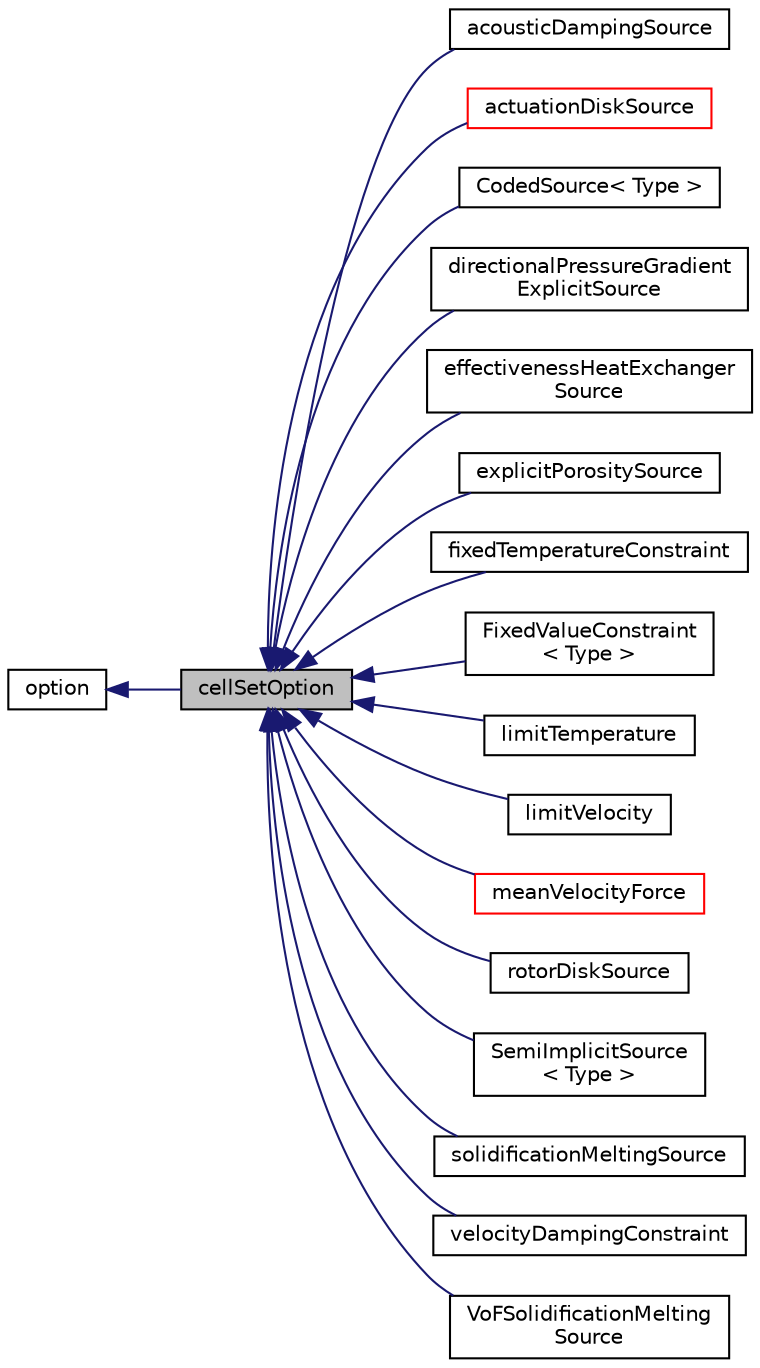 digraph "cellSetOption"
{
  bgcolor="transparent";
  edge [fontname="Helvetica",fontsize="10",labelfontname="Helvetica",labelfontsize="10"];
  node [fontname="Helvetica",fontsize="10",shape=record];
  rankdir="LR";
  Node1 [label="cellSetOption",height=0.2,width=0.4,color="black", fillcolor="grey75", style="filled" fontcolor="black"];
  Node2 -> Node1 [dir="back",color="midnightblue",fontsize="10",style="solid",fontname="Helvetica"];
  Node2 [label="option",height=0.2,width=0.4,color="black",URL="$classFoam_1_1fv_1_1option.html",tooltip="Finite volume options abstract base class. Provides a base set of controls, e.g.: ..."];
  Node1 -> Node3 [dir="back",color="midnightblue",fontsize="10",style="solid",fontname="Helvetica"];
  Node3 [label="acousticDampingSource",height=0.2,width=0.4,color="black",URL="$classFoam_1_1fv_1_1acousticDampingSource.html",tooltip="Acoustic damping source. "];
  Node1 -> Node4 [dir="back",color="midnightblue",fontsize="10",style="solid",fontname="Helvetica"];
  Node4 [label="actuationDiskSource",height=0.2,width=0.4,color="red",URL="$classFoam_1_1fv_1_1actuationDiskSource.html",tooltip="Actuation disk source. "];
  Node1 -> Node5 [dir="back",color="midnightblue",fontsize="10",style="solid",fontname="Helvetica"];
  Node5 [label="CodedSource\< Type \>",height=0.2,width=0.4,color="black",URL="$classFoam_1_1fv_1_1CodedSource.html"];
  Node1 -> Node6 [dir="back",color="midnightblue",fontsize="10",style="solid",fontname="Helvetica"];
  Node6 [label="directionalPressureGradient\lExplicitSource",height=0.2,width=0.4,color="black",URL="$classFoam_1_1fv_1_1directionalPressureGradientExplicitSource.html",tooltip="Creates an explicit pressure gradient source in such a way to deflect the flow towards an specific di..."];
  Node1 -> Node7 [dir="back",color="midnightblue",fontsize="10",style="solid",fontname="Helvetica"];
  Node7 [label="effectivenessHeatExchanger\lSource",height=0.2,width=0.4,color="black",URL="$classFoam_1_1fv_1_1effectivenessHeatExchangerSource.html",tooltip="Heat exchanger source model, in which the heat exchanger is defined as an energy source using a selec..."];
  Node1 -> Node8 [dir="back",color="midnightblue",fontsize="10",style="solid",fontname="Helvetica"];
  Node8 [label="explicitPorositySource",height=0.2,width=0.4,color="black",URL="$classFoam_1_1fv_1_1explicitPorositySource.html",tooltip="Explicit porosity source. "];
  Node1 -> Node9 [dir="back",color="midnightblue",fontsize="10",style="solid",fontname="Helvetica"];
  Node9 [label="fixedTemperatureConstraint",height=0.2,width=0.4,color="black",URL="$classFoam_1_1fv_1_1fixedTemperatureConstraint.html",tooltip="Fixed temperature equation constraint. "];
  Node1 -> Node10 [dir="back",color="midnightblue",fontsize="10",style="solid",fontname="Helvetica"];
  Node10 [label="FixedValueConstraint\l\< Type \>",height=0.2,width=0.4,color="black",URL="$classFoam_1_1fv_1_1FixedValueConstraint.html",tooltip="Constrain the field values within a specified region. "];
  Node1 -> Node11 [dir="back",color="midnightblue",fontsize="10",style="solid",fontname="Helvetica"];
  Node11 [label="limitTemperature",height=0.2,width=0.4,color="black",URL="$classFoam_1_1fv_1_1limitTemperature.html",tooltip="Correction for temperature to apply limits between minimum and maximum values. "];
  Node1 -> Node12 [dir="back",color="midnightblue",fontsize="10",style="solid",fontname="Helvetica"];
  Node12 [label="limitVelocity",height=0.2,width=0.4,color="black",URL="$classFoam_1_1fv_1_1limitVelocity.html",tooltip="Limits the maximum velocity magnitude to the specified max value. "];
  Node1 -> Node13 [dir="back",color="midnightblue",fontsize="10",style="solid",fontname="Helvetica"];
  Node13 [label="meanVelocityForce",height=0.2,width=0.4,color="red",URL="$classFoam_1_1fv_1_1meanVelocityForce.html",tooltip="Calculates and applies the force necessary to maintain the specified mean velocity. "];
  Node1 -> Node14 [dir="back",color="midnightblue",fontsize="10",style="solid",fontname="Helvetica"];
  Node14 [label="rotorDiskSource",height=0.2,width=0.4,color="black",URL="$classFoam_1_1fv_1_1rotorDiskSource.html",tooltip="Rotor disk source. "];
  Node1 -> Node15 [dir="back",color="midnightblue",fontsize="10",style="solid",fontname="Helvetica"];
  Node15 [label="SemiImplicitSource\l\< Type \>",height=0.2,width=0.4,color="black",URL="$classFoam_1_1fv_1_1SemiImplicitSource.html",tooltip="Semi-implicit source, described using an input dictionary. The injection rate coefficients are specif..."];
  Node1 -> Node16 [dir="back",color="midnightblue",fontsize="10",style="solid",fontname="Helvetica"];
  Node16 [label="solidificationMeltingSource",height=0.2,width=0.4,color="black",URL="$classFoam_1_1fv_1_1solidificationMeltingSource.html",tooltip="This source is designed to model the effect of solidification and melting processes, e.g. windhield defrosting. The phase change occurs at the melting temperature, Tmelt. "];
  Node1 -> Node17 [dir="back",color="midnightblue",fontsize="10",style="solid",fontname="Helvetica"];
  Node17 [label="velocityDampingConstraint",height=0.2,width=0.4,color="black",URL="$classFoam_1_1fv_1_1velocityDampingConstraint.html",tooltip="Constraint on velocity field to dampen velocity fluctuations. "];
  Node1 -> Node18 [dir="back",color="midnightblue",fontsize="10",style="solid",fontname="Helvetica"];
  Node18 [label="VoFSolidificationMelting\lSource",height=0.2,width=0.4,color="black",URL="$classFoam_1_1fv_1_1VoFSolidificationMeltingSource.html",tooltip="Solidification and melting model for VoF simulations. "];
}
